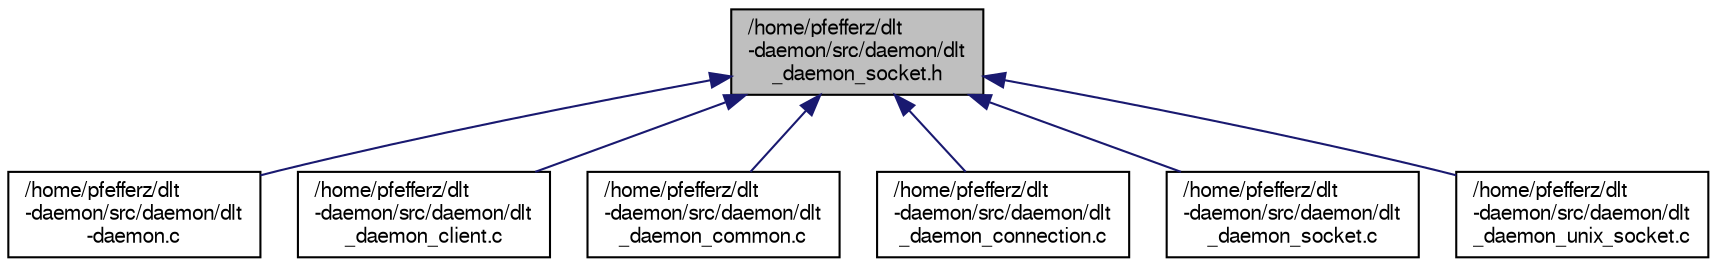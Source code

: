 digraph "/home/pfefferz/dlt-daemon/src/daemon/dlt_daemon_socket.h"
{
  edge [fontname="FreeSans",fontsize="10",labelfontname="FreeSans",labelfontsize="10"];
  node [fontname="FreeSans",fontsize="10",shape=record];
  Node1 [label="/home/pfefferz/dlt\l-daemon/src/daemon/dlt\l_daemon_socket.h",height=0.2,width=0.4,color="black", fillcolor="grey75", style="filled", fontcolor="black"];
  Node1 -> Node2 [dir="back",color="midnightblue",fontsize="10",style="solid",fontname="FreeSans"];
  Node2 [label="/home/pfefferz/dlt\l-daemon/src/daemon/dlt\l-daemon.c",height=0.2,width=0.4,color="black", fillcolor="white", style="filled",URL="$dlt-daemon_8c.html"];
  Node1 -> Node3 [dir="back",color="midnightblue",fontsize="10",style="solid",fontname="FreeSans"];
  Node3 [label="/home/pfefferz/dlt\l-daemon/src/daemon/dlt\l_daemon_client.c",height=0.2,width=0.4,color="black", fillcolor="white", style="filled",URL="$dlt__daemon__client_8c.html"];
  Node1 -> Node4 [dir="back",color="midnightblue",fontsize="10",style="solid",fontname="FreeSans"];
  Node4 [label="/home/pfefferz/dlt\l-daemon/src/daemon/dlt\l_daemon_common.c",height=0.2,width=0.4,color="black", fillcolor="white", style="filled",URL="$dlt__daemon__common_8c.html"];
  Node1 -> Node5 [dir="back",color="midnightblue",fontsize="10",style="solid",fontname="FreeSans"];
  Node5 [label="/home/pfefferz/dlt\l-daemon/src/daemon/dlt\l_daemon_connection.c",height=0.2,width=0.4,color="black", fillcolor="white", style="filled",URL="$dlt__daemon__connection_8c.html"];
  Node1 -> Node6 [dir="back",color="midnightblue",fontsize="10",style="solid",fontname="FreeSans"];
  Node6 [label="/home/pfefferz/dlt\l-daemon/src/daemon/dlt\l_daemon_socket.c",height=0.2,width=0.4,color="black", fillcolor="white", style="filled",URL="$dlt__daemon__socket_8c.html"];
  Node1 -> Node7 [dir="back",color="midnightblue",fontsize="10",style="solid",fontname="FreeSans"];
  Node7 [label="/home/pfefferz/dlt\l-daemon/src/daemon/dlt\l_daemon_unix_socket.c",height=0.2,width=0.4,color="black", fillcolor="white", style="filled",URL="$dlt__daemon__unix__socket_8c.html"];
}
